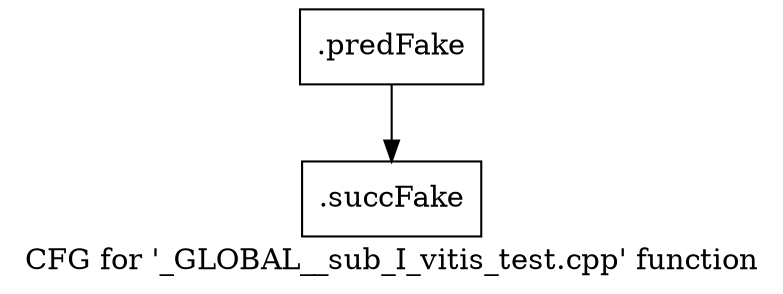 digraph "CFG for '_GLOBAL__sub_I_vitis_test.cpp' function" {
	label="CFG for '_GLOBAL__sub_I_vitis_test.cpp' function";

	Node0x4dfb9d0 [shape=record,filename="../../../../../test/vitis_test.cpp",linenumber="0",label="{.predFake}"];
	Node0x4dfb9d0 -> Node0x4dc9110[ callList="__cxx_global_var_init.1:0; __cxx_global_var_init.2:0; __cxx_global_var_init.3:0; __cxx_global_var_init.4:0" memoryops="" filename="../../../../../test/vitis_test.cpp" execusionnum="0"];
	Node0x4dc9110 [shape=record,filename="",linenumber="",label="{.succFake}"];
}
